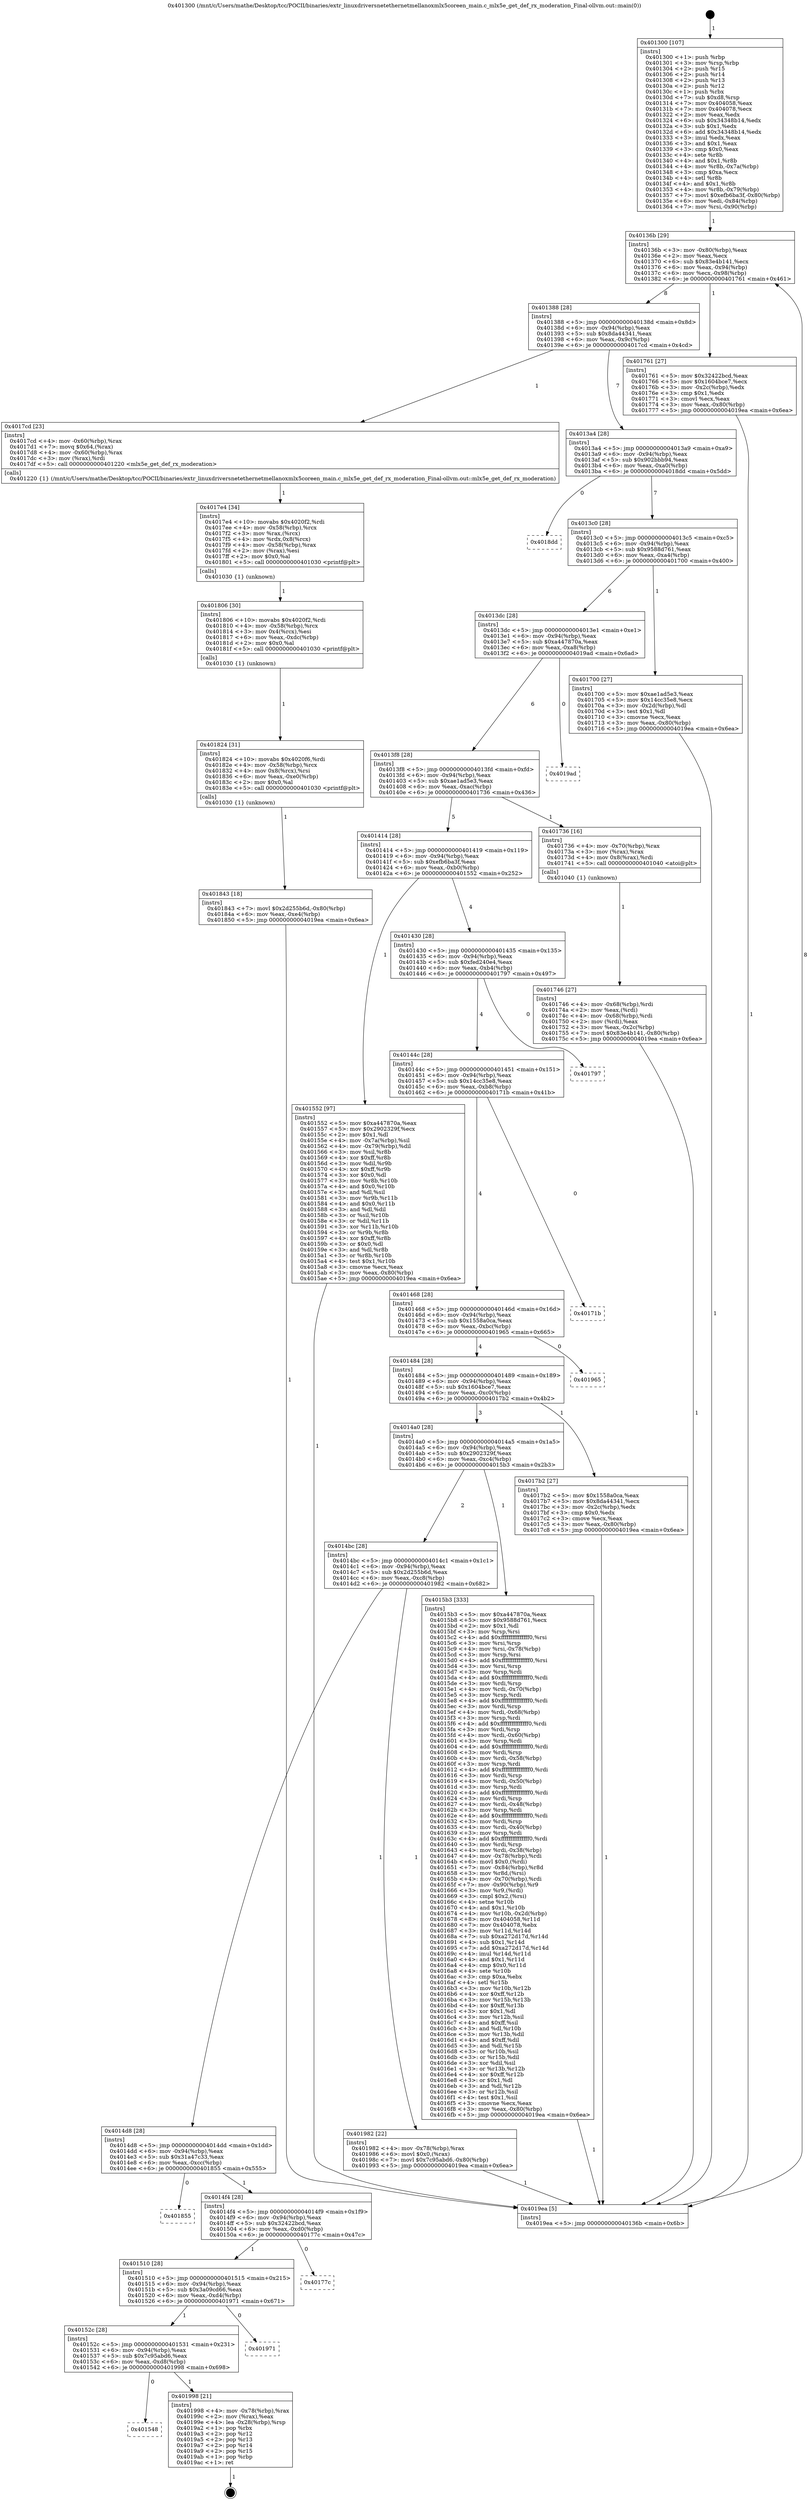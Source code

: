 digraph "0x401300" {
  label = "0x401300 (/mnt/c/Users/mathe/Desktop/tcc/POCII/binaries/extr_linuxdriversnetethernetmellanoxmlx5coreen_main.c_mlx5e_get_def_rx_moderation_Final-ollvm.out::main(0))"
  labelloc = "t"
  node[shape=record]

  Entry [label="",width=0.3,height=0.3,shape=circle,fillcolor=black,style=filled]
  "0x40136b" [label="{
     0x40136b [29]\l
     | [instrs]\l
     &nbsp;&nbsp;0x40136b \<+3\>: mov -0x80(%rbp),%eax\l
     &nbsp;&nbsp;0x40136e \<+2\>: mov %eax,%ecx\l
     &nbsp;&nbsp;0x401370 \<+6\>: sub $0x83e4b141,%ecx\l
     &nbsp;&nbsp;0x401376 \<+6\>: mov %eax,-0x94(%rbp)\l
     &nbsp;&nbsp;0x40137c \<+6\>: mov %ecx,-0x98(%rbp)\l
     &nbsp;&nbsp;0x401382 \<+6\>: je 0000000000401761 \<main+0x461\>\l
  }"]
  "0x401761" [label="{
     0x401761 [27]\l
     | [instrs]\l
     &nbsp;&nbsp;0x401761 \<+5\>: mov $0x32422bcd,%eax\l
     &nbsp;&nbsp;0x401766 \<+5\>: mov $0x1604bce7,%ecx\l
     &nbsp;&nbsp;0x40176b \<+3\>: mov -0x2c(%rbp),%edx\l
     &nbsp;&nbsp;0x40176e \<+3\>: cmp $0x1,%edx\l
     &nbsp;&nbsp;0x401771 \<+3\>: cmovl %ecx,%eax\l
     &nbsp;&nbsp;0x401774 \<+3\>: mov %eax,-0x80(%rbp)\l
     &nbsp;&nbsp;0x401777 \<+5\>: jmp 00000000004019ea \<main+0x6ea\>\l
  }"]
  "0x401388" [label="{
     0x401388 [28]\l
     | [instrs]\l
     &nbsp;&nbsp;0x401388 \<+5\>: jmp 000000000040138d \<main+0x8d\>\l
     &nbsp;&nbsp;0x40138d \<+6\>: mov -0x94(%rbp),%eax\l
     &nbsp;&nbsp;0x401393 \<+5\>: sub $0x8da44341,%eax\l
     &nbsp;&nbsp;0x401398 \<+6\>: mov %eax,-0x9c(%rbp)\l
     &nbsp;&nbsp;0x40139e \<+6\>: je 00000000004017cd \<main+0x4cd\>\l
  }"]
  Exit [label="",width=0.3,height=0.3,shape=circle,fillcolor=black,style=filled,peripheries=2]
  "0x4017cd" [label="{
     0x4017cd [23]\l
     | [instrs]\l
     &nbsp;&nbsp;0x4017cd \<+4\>: mov -0x60(%rbp),%rax\l
     &nbsp;&nbsp;0x4017d1 \<+7\>: movq $0x64,(%rax)\l
     &nbsp;&nbsp;0x4017d8 \<+4\>: mov -0x60(%rbp),%rax\l
     &nbsp;&nbsp;0x4017dc \<+3\>: mov (%rax),%rdi\l
     &nbsp;&nbsp;0x4017df \<+5\>: call 0000000000401220 \<mlx5e_get_def_rx_moderation\>\l
     | [calls]\l
     &nbsp;&nbsp;0x401220 \{1\} (/mnt/c/Users/mathe/Desktop/tcc/POCII/binaries/extr_linuxdriversnetethernetmellanoxmlx5coreen_main.c_mlx5e_get_def_rx_moderation_Final-ollvm.out::mlx5e_get_def_rx_moderation)\l
  }"]
  "0x4013a4" [label="{
     0x4013a4 [28]\l
     | [instrs]\l
     &nbsp;&nbsp;0x4013a4 \<+5\>: jmp 00000000004013a9 \<main+0xa9\>\l
     &nbsp;&nbsp;0x4013a9 \<+6\>: mov -0x94(%rbp),%eax\l
     &nbsp;&nbsp;0x4013af \<+5\>: sub $0x902bbb94,%eax\l
     &nbsp;&nbsp;0x4013b4 \<+6\>: mov %eax,-0xa0(%rbp)\l
     &nbsp;&nbsp;0x4013ba \<+6\>: je 00000000004018dd \<main+0x5dd\>\l
  }"]
  "0x401548" [label="{
     0x401548\l
  }", style=dashed]
  "0x4018dd" [label="{
     0x4018dd\l
  }", style=dashed]
  "0x4013c0" [label="{
     0x4013c0 [28]\l
     | [instrs]\l
     &nbsp;&nbsp;0x4013c0 \<+5\>: jmp 00000000004013c5 \<main+0xc5\>\l
     &nbsp;&nbsp;0x4013c5 \<+6\>: mov -0x94(%rbp),%eax\l
     &nbsp;&nbsp;0x4013cb \<+5\>: sub $0x9588d761,%eax\l
     &nbsp;&nbsp;0x4013d0 \<+6\>: mov %eax,-0xa4(%rbp)\l
     &nbsp;&nbsp;0x4013d6 \<+6\>: je 0000000000401700 \<main+0x400\>\l
  }"]
  "0x401998" [label="{
     0x401998 [21]\l
     | [instrs]\l
     &nbsp;&nbsp;0x401998 \<+4\>: mov -0x78(%rbp),%rax\l
     &nbsp;&nbsp;0x40199c \<+2\>: mov (%rax),%eax\l
     &nbsp;&nbsp;0x40199e \<+4\>: lea -0x28(%rbp),%rsp\l
     &nbsp;&nbsp;0x4019a2 \<+1\>: pop %rbx\l
     &nbsp;&nbsp;0x4019a3 \<+2\>: pop %r12\l
     &nbsp;&nbsp;0x4019a5 \<+2\>: pop %r13\l
     &nbsp;&nbsp;0x4019a7 \<+2\>: pop %r14\l
     &nbsp;&nbsp;0x4019a9 \<+2\>: pop %r15\l
     &nbsp;&nbsp;0x4019ab \<+1\>: pop %rbp\l
     &nbsp;&nbsp;0x4019ac \<+1\>: ret\l
  }"]
  "0x401700" [label="{
     0x401700 [27]\l
     | [instrs]\l
     &nbsp;&nbsp;0x401700 \<+5\>: mov $0xae1ad5e3,%eax\l
     &nbsp;&nbsp;0x401705 \<+5\>: mov $0x14cc35e8,%ecx\l
     &nbsp;&nbsp;0x40170a \<+3\>: mov -0x2d(%rbp),%dl\l
     &nbsp;&nbsp;0x40170d \<+3\>: test $0x1,%dl\l
     &nbsp;&nbsp;0x401710 \<+3\>: cmovne %ecx,%eax\l
     &nbsp;&nbsp;0x401713 \<+3\>: mov %eax,-0x80(%rbp)\l
     &nbsp;&nbsp;0x401716 \<+5\>: jmp 00000000004019ea \<main+0x6ea\>\l
  }"]
  "0x4013dc" [label="{
     0x4013dc [28]\l
     | [instrs]\l
     &nbsp;&nbsp;0x4013dc \<+5\>: jmp 00000000004013e1 \<main+0xe1\>\l
     &nbsp;&nbsp;0x4013e1 \<+6\>: mov -0x94(%rbp),%eax\l
     &nbsp;&nbsp;0x4013e7 \<+5\>: sub $0xa447870a,%eax\l
     &nbsp;&nbsp;0x4013ec \<+6\>: mov %eax,-0xa8(%rbp)\l
     &nbsp;&nbsp;0x4013f2 \<+6\>: je 00000000004019ad \<main+0x6ad\>\l
  }"]
  "0x40152c" [label="{
     0x40152c [28]\l
     | [instrs]\l
     &nbsp;&nbsp;0x40152c \<+5\>: jmp 0000000000401531 \<main+0x231\>\l
     &nbsp;&nbsp;0x401531 \<+6\>: mov -0x94(%rbp),%eax\l
     &nbsp;&nbsp;0x401537 \<+5\>: sub $0x7c95abd6,%eax\l
     &nbsp;&nbsp;0x40153c \<+6\>: mov %eax,-0xd8(%rbp)\l
     &nbsp;&nbsp;0x401542 \<+6\>: je 0000000000401998 \<main+0x698\>\l
  }"]
  "0x4019ad" [label="{
     0x4019ad\l
  }", style=dashed]
  "0x4013f8" [label="{
     0x4013f8 [28]\l
     | [instrs]\l
     &nbsp;&nbsp;0x4013f8 \<+5\>: jmp 00000000004013fd \<main+0xfd\>\l
     &nbsp;&nbsp;0x4013fd \<+6\>: mov -0x94(%rbp),%eax\l
     &nbsp;&nbsp;0x401403 \<+5\>: sub $0xae1ad5e3,%eax\l
     &nbsp;&nbsp;0x401408 \<+6\>: mov %eax,-0xac(%rbp)\l
     &nbsp;&nbsp;0x40140e \<+6\>: je 0000000000401736 \<main+0x436\>\l
  }"]
  "0x401971" [label="{
     0x401971\l
  }", style=dashed]
  "0x401736" [label="{
     0x401736 [16]\l
     | [instrs]\l
     &nbsp;&nbsp;0x401736 \<+4\>: mov -0x70(%rbp),%rax\l
     &nbsp;&nbsp;0x40173a \<+3\>: mov (%rax),%rax\l
     &nbsp;&nbsp;0x40173d \<+4\>: mov 0x8(%rax),%rdi\l
     &nbsp;&nbsp;0x401741 \<+5\>: call 0000000000401040 \<atoi@plt\>\l
     | [calls]\l
     &nbsp;&nbsp;0x401040 \{1\} (unknown)\l
  }"]
  "0x401414" [label="{
     0x401414 [28]\l
     | [instrs]\l
     &nbsp;&nbsp;0x401414 \<+5\>: jmp 0000000000401419 \<main+0x119\>\l
     &nbsp;&nbsp;0x401419 \<+6\>: mov -0x94(%rbp),%eax\l
     &nbsp;&nbsp;0x40141f \<+5\>: sub $0xefb6ba3f,%eax\l
     &nbsp;&nbsp;0x401424 \<+6\>: mov %eax,-0xb0(%rbp)\l
     &nbsp;&nbsp;0x40142a \<+6\>: je 0000000000401552 \<main+0x252\>\l
  }"]
  "0x401510" [label="{
     0x401510 [28]\l
     | [instrs]\l
     &nbsp;&nbsp;0x401510 \<+5\>: jmp 0000000000401515 \<main+0x215\>\l
     &nbsp;&nbsp;0x401515 \<+6\>: mov -0x94(%rbp),%eax\l
     &nbsp;&nbsp;0x40151b \<+5\>: sub $0x3a09cd66,%eax\l
     &nbsp;&nbsp;0x401520 \<+6\>: mov %eax,-0xd4(%rbp)\l
     &nbsp;&nbsp;0x401526 \<+6\>: je 0000000000401971 \<main+0x671\>\l
  }"]
  "0x401552" [label="{
     0x401552 [97]\l
     | [instrs]\l
     &nbsp;&nbsp;0x401552 \<+5\>: mov $0xa447870a,%eax\l
     &nbsp;&nbsp;0x401557 \<+5\>: mov $0x2902329f,%ecx\l
     &nbsp;&nbsp;0x40155c \<+2\>: mov $0x1,%dl\l
     &nbsp;&nbsp;0x40155e \<+4\>: mov -0x7a(%rbp),%sil\l
     &nbsp;&nbsp;0x401562 \<+4\>: mov -0x79(%rbp),%dil\l
     &nbsp;&nbsp;0x401566 \<+3\>: mov %sil,%r8b\l
     &nbsp;&nbsp;0x401569 \<+4\>: xor $0xff,%r8b\l
     &nbsp;&nbsp;0x40156d \<+3\>: mov %dil,%r9b\l
     &nbsp;&nbsp;0x401570 \<+4\>: xor $0xff,%r9b\l
     &nbsp;&nbsp;0x401574 \<+3\>: xor $0x0,%dl\l
     &nbsp;&nbsp;0x401577 \<+3\>: mov %r8b,%r10b\l
     &nbsp;&nbsp;0x40157a \<+4\>: and $0x0,%r10b\l
     &nbsp;&nbsp;0x40157e \<+3\>: and %dl,%sil\l
     &nbsp;&nbsp;0x401581 \<+3\>: mov %r9b,%r11b\l
     &nbsp;&nbsp;0x401584 \<+4\>: and $0x0,%r11b\l
     &nbsp;&nbsp;0x401588 \<+3\>: and %dl,%dil\l
     &nbsp;&nbsp;0x40158b \<+3\>: or %sil,%r10b\l
     &nbsp;&nbsp;0x40158e \<+3\>: or %dil,%r11b\l
     &nbsp;&nbsp;0x401591 \<+3\>: xor %r11b,%r10b\l
     &nbsp;&nbsp;0x401594 \<+3\>: or %r9b,%r8b\l
     &nbsp;&nbsp;0x401597 \<+4\>: xor $0xff,%r8b\l
     &nbsp;&nbsp;0x40159b \<+3\>: or $0x0,%dl\l
     &nbsp;&nbsp;0x40159e \<+3\>: and %dl,%r8b\l
     &nbsp;&nbsp;0x4015a1 \<+3\>: or %r8b,%r10b\l
     &nbsp;&nbsp;0x4015a4 \<+4\>: test $0x1,%r10b\l
     &nbsp;&nbsp;0x4015a8 \<+3\>: cmovne %ecx,%eax\l
     &nbsp;&nbsp;0x4015ab \<+3\>: mov %eax,-0x80(%rbp)\l
     &nbsp;&nbsp;0x4015ae \<+5\>: jmp 00000000004019ea \<main+0x6ea\>\l
  }"]
  "0x401430" [label="{
     0x401430 [28]\l
     | [instrs]\l
     &nbsp;&nbsp;0x401430 \<+5\>: jmp 0000000000401435 \<main+0x135\>\l
     &nbsp;&nbsp;0x401435 \<+6\>: mov -0x94(%rbp),%eax\l
     &nbsp;&nbsp;0x40143b \<+5\>: sub $0xfed240e4,%eax\l
     &nbsp;&nbsp;0x401440 \<+6\>: mov %eax,-0xb4(%rbp)\l
     &nbsp;&nbsp;0x401446 \<+6\>: je 0000000000401797 \<main+0x497\>\l
  }"]
  "0x4019ea" [label="{
     0x4019ea [5]\l
     | [instrs]\l
     &nbsp;&nbsp;0x4019ea \<+5\>: jmp 000000000040136b \<main+0x6b\>\l
  }"]
  "0x401300" [label="{
     0x401300 [107]\l
     | [instrs]\l
     &nbsp;&nbsp;0x401300 \<+1\>: push %rbp\l
     &nbsp;&nbsp;0x401301 \<+3\>: mov %rsp,%rbp\l
     &nbsp;&nbsp;0x401304 \<+2\>: push %r15\l
     &nbsp;&nbsp;0x401306 \<+2\>: push %r14\l
     &nbsp;&nbsp;0x401308 \<+2\>: push %r13\l
     &nbsp;&nbsp;0x40130a \<+2\>: push %r12\l
     &nbsp;&nbsp;0x40130c \<+1\>: push %rbx\l
     &nbsp;&nbsp;0x40130d \<+7\>: sub $0xd8,%rsp\l
     &nbsp;&nbsp;0x401314 \<+7\>: mov 0x404058,%eax\l
     &nbsp;&nbsp;0x40131b \<+7\>: mov 0x404078,%ecx\l
     &nbsp;&nbsp;0x401322 \<+2\>: mov %eax,%edx\l
     &nbsp;&nbsp;0x401324 \<+6\>: sub $0x34348b14,%edx\l
     &nbsp;&nbsp;0x40132a \<+3\>: sub $0x1,%edx\l
     &nbsp;&nbsp;0x40132d \<+6\>: add $0x34348b14,%edx\l
     &nbsp;&nbsp;0x401333 \<+3\>: imul %edx,%eax\l
     &nbsp;&nbsp;0x401336 \<+3\>: and $0x1,%eax\l
     &nbsp;&nbsp;0x401339 \<+3\>: cmp $0x0,%eax\l
     &nbsp;&nbsp;0x40133c \<+4\>: sete %r8b\l
     &nbsp;&nbsp;0x401340 \<+4\>: and $0x1,%r8b\l
     &nbsp;&nbsp;0x401344 \<+4\>: mov %r8b,-0x7a(%rbp)\l
     &nbsp;&nbsp;0x401348 \<+3\>: cmp $0xa,%ecx\l
     &nbsp;&nbsp;0x40134b \<+4\>: setl %r8b\l
     &nbsp;&nbsp;0x40134f \<+4\>: and $0x1,%r8b\l
     &nbsp;&nbsp;0x401353 \<+4\>: mov %r8b,-0x79(%rbp)\l
     &nbsp;&nbsp;0x401357 \<+7\>: movl $0xefb6ba3f,-0x80(%rbp)\l
     &nbsp;&nbsp;0x40135e \<+6\>: mov %edi,-0x84(%rbp)\l
     &nbsp;&nbsp;0x401364 \<+7\>: mov %rsi,-0x90(%rbp)\l
  }"]
  "0x40177c" [label="{
     0x40177c\l
  }", style=dashed]
  "0x401797" [label="{
     0x401797\l
  }", style=dashed]
  "0x40144c" [label="{
     0x40144c [28]\l
     | [instrs]\l
     &nbsp;&nbsp;0x40144c \<+5\>: jmp 0000000000401451 \<main+0x151\>\l
     &nbsp;&nbsp;0x401451 \<+6\>: mov -0x94(%rbp),%eax\l
     &nbsp;&nbsp;0x401457 \<+5\>: sub $0x14cc35e8,%eax\l
     &nbsp;&nbsp;0x40145c \<+6\>: mov %eax,-0xb8(%rbp)\l
     &nbsp;&nbsp;0x401462 \<+6\>: je 000000000040171b \<main+0x41b\>\l
  }"]
  "0x4014f4" [label="{
     0x4014f4 [28]\l
     | [instrs]\l
     &nbsp;&nbsp;0x4014f4 \<+5\>: jmp 00000000004014f9 \<main+0x1f9\>\l
     &nbsp;&nbsp;0x4014f9 \<+6\>: mov -0x94(%rbp),%eax\l
     &nbsp;&nbsp;0x4014ff \<+5\>: sub $0x32422bcd,%eax\l
     &nbsp;&nbsp;0x401504 \<+6\>: mov %eax,-0xd0(%rbp)\l
     &nbsp;&nbsp;0x40150a \<+6\>: je 000000000040177c \<main+0x47c\>\l
  }"]
  "0x40171b" [label="{
     0x40171b\l
  }", style=dashed]
  "0x401468" [label="{
     0x401468 [28]\l
     | [instrs]\l
     &nbsp;&nbsp;0x401468 \<+5\>: jmp 000000000040146d \<main+0x16d\>\l
     &nbsp;&nbsp;0x40146d \<+6\>: mov -0x94(%rbp),%eax\l
     &nbsp;&nbsp;0x401473 \<+5\>: sub $0x1558a0ca,%eax\l
     &nbsp;&nbsp;0x401478 \<+6\>: mov %eax,-0xbc(%rbp)\l
     &nbsp;&nbsp;0x40147e \<+6\>: je 0000000000401965 \<main+0x665\>\l
  }"]
  "0x401855" [label="{
     0x401855\l
  }", style=dashed]
  "0x401965" [label="{
     0x401965\l
  }", style=dashed]
  "0x401484" [label="{
     0x401484 [28]\l
     | [instrs]\l
     &nbsp;&nbsp;0x401484 \<+5\>: jmp 0000000000401489 \<main+0x189\>\l
     &nbsp;&nbsp;0x401489 \<+6\>: mov -0x94(%rbp),%eax\l
     &nbsp;&nbsp;0x40148f \<+5\>: sub $0x1604bce7,%eax\l
     &nbsp;&nbsp;0x401494 \<+6\>: mov %eax,-0xc0(%rbp)\l
     &nbsp;&nbsp;0x40149a \<+6\>: je 00000000004017b2 \<main+0x4b2\>\l
  }"]
  "0x4014d8" [label="{
     0x4014d8 [28]\l
     | [instrs]\l
     &nbsp;&nbsp;0x4014d8 \<+5\>: jmp 00000000004014dd \<main+0x1dd\>\l
     &nbsp;&nbsp;0x4014dd \<+6\>: mov -0x94(%rbp),%eax\l
     &nbsp;&nbsp;0x4014e3 \<+5\>: sub $0x31a47c33,%eax\l
     &nbsp;&nbsp;0x4014e8 \<+6\>: mov %eax,-0xcc(%rbp)\l
     &nbsp;&nbsp;0x4014ee \<+6\>: je 0000000000401855 \<main+0x555\>\l
  }"]
  "0x4017b2" [label="{
     0x4017b2 [27]\l
     | [instrs]\l
     &nbsp;&nbsp;0x4017b2 \<+5\>: mov $0x1558a0ca,%eax\l
     &nbsp;&nbsp;0x4017b7 \<+5\>: mov $0x8da44341,%ecx\l
     &nbsp;&nbsp;0x4017bc \<+3\>: mov -0x2c(%rbp),%edx\l
     &nbsp;&nbsp;0x4017bf \<+3\>: cmp $0x0,%edx\l
     &nbsp;&nbsp;0x4017c2 \<+3\>: cmove %ecx,%eax\l
     &nbsp;&nbsp;0x4017c5 \<+3\>: mov %eax,-0x80(%rbp)\l
     &nbsp;&nbsp;0x4017c8 \<+5\>: jmp 00000000004019ea \<main+0x6ea\>\l
  }"]
  "0x4014a0" [label="{
     0x4014a0 [28]\l
     | [instrs]\l
     &nbsp;&nbsp;0x4014a0 \<+5\>: jmp 00000000004014a5 \<main+0x1a5\>\l
     &nbsp;&nbsp;0x4014a5 \<+6\>: mov -0x94(%rbp),%eax\l
     &nbsp;&nbsp;0x4014ab \<+5\>: sub $0x2902329f,%eax\l
     &nbsp;&nbsp;0x4014b0 \<+6\>: mov %eax,-0xc4(%rbp)\l
     &nbsp;&nbsp;0x4014b6 \<+6\>: je 00000000004015b3 \<main+0x2b3\>\l
  }"]
  "0x401982" [label="{
     0x401982 [22]\l
     | [instrs]\l
     &nbsp;&nbsp;0x401982 \<+4\>: mov -0x78(%rbp),%rax\l
     &nbsp;&nbsp;0x401986 \<+6\>: movl $0x0,(%rax)\l
     &nbsp;&nbsp;0x40198c \<+7\>: movl $0x7c95abd6,-0x80(%rbp)\l
     &nbsp;&nbsp;0x401993 \<+5\>: jmp 00000000004019ea \<main+0x6ea\>\l
  }"]
  "0x4015b3" [label="{
     0x4015b3 [333]\l
     | [instrs]\l
     &nbsp;&nbsp;0x4015b3 \<+5\>: mov $0xa447870a,%eax\l
     &nbsp;&nbsp;0x4015b8 \<+5\>: mov $0x9588d761,%ecx\l
     &nbsp;&nbsp;0x4015bd \<+2\>: mov $0x1,%dl\l
     &nbsp;&nbsp;0x4015bf \<+3\>: mov %rsp,%rsi\l
     &nbsp;&nbsp;0x4015c2 \<+4\>: add $0xfffffffffffffff0,%rsi\l
     &nbsp;&nbsp;0x4015c6 \<+3\>: mov %rsi,%rsp\l
     &nbsp;&nbsp;0x4015c9 \<+4\>: mov %rsi,-0x78(%rbp)\l
     &nbsp;&nbsp;0x4015cd \<+3\>: mov %rsp,%rsi\l
     &nbsp;&nbsp;0x4015d0 \<+4\>: add $0xfffffffffffffff0,%rsi\l
     &nbsp;&nbsp;0x4015d4 \<+3\>: mov %rsi,%rsp\l
     &nbsp;&nbsp;0x4015d7 \<+3\>: mov %rsp,%rdi\l
     &nbsp;&nbsp;0x4015da \<+4\>: add $0xfffffffffffffff0,%rdi\l
     &nbsp;&nbsp;0x4015de \<+3\>: mov %rdi,%rsp\l
     &nbsp;&nbsp;0x4015e1 \<+4\>: mov %rdi,-0x70(%rbp)\l
     &nbsp;&nbsp;0x4015e5 \<+3\>: mov %rsp,%rdi\l
     &nbsp;&nbsp;0x4015e8 \<+4\>: add $0xfffffffffffffff0,%rdi\l
     &nbsp;&nbsp;0x4015ec \<+3\>: mov %rdi,%rsp\l
     &nbsp;&nbsp;0x4015ef \<+4\>: mov %rdi,-0x68(%rbp)\l
     &nbsp;&nbsp;0x4015f3 \<+3\>: mov %rsp,%rdi\l
     &nbsp;&nbsp;0x4015f6 \<+4\>: add $0xfffffffffffffff0,%rdi\l
     &nbsp;&nbsp;0x4015fa \<+3\>: mov %rdi,%rsp\l
     &nbsp;&nbsp;0x4015fd \<+4\>: mov %rdi,-0x60(%rbp)\l
     &nbsp;&nbsp;0x401601 \<+3\>: mov %rsp,%rdi\l
     &nbsp;&nbsp;0x401604 \<+4\>: add $0xfffffffffffffff0,%rdi\l
     &nbsp;&nbsp;0x401608 \<+3\>: mov %rdi,%rsp\l
     &nbsp;&nbsp;0x40160b \<+4\>: mov %rdi,-0x58(%rbp)\l
     &nbsp;&nbsp;0x40160f \<+3\>: mov %rsp,%rdi\l
     &nbsp;&nbsp;0x401612 \<+4\>: add $0xfffffffffffffff0,%rdi\l
     &nbsp;&nbsp;0x401616 \<+3\>: mov %rdi,%rsp\l
     &nbsp;&nbsp;0x401619 \<+4\>: mov %rdi,-0x50(%rbp)\l
     &nbsp;&nbsp;0x40161d \<+3\>: mov %rsp,%rdi\l
     &nbsp;&nbsp;0x401620 \<+4\>: add $0xfffffffffffffff0,%rdi\l
     &nbsp;&nbsp;0x401624 \<+3\>: mov %rdi,%rsp\l
     &nbsp;&nbsp;0x401627 \<+4\>: mov %rdi,-0x48(%rbp)\l
     &nbsp;&nbsp;0x40162b \<+3\>: mov %rsp,%rdi\l
     &nbsp;&nbsp;0x40162e \<+4\>: add $0xfffffffffffffff0,%rdi\l
     &nbsp;&nbsp;0x401632 \<+3\>: mov %rdi,%rsp\l
     &nbsp;&nbsp;0x401635 \<+4\>: mov %rdi,-0x40(%rbp)\l
     &nbsp;&nbsp;0x401639 \<+3\>: mov %rsp,%rdi\l
     &nbsp;&nbsp;0x40163c \<+4\>: add $0xfffffffffffffff0,%rdi\l
     &nbsp;&nbsp;0x401640 \<+3\>: mov %rdi,%rsp\l
     &nbsp;&nbsp;0x401643 \<+4\>: mov %rdi,-0x38(%rbp)\l
     &nbsp;&nbsp;0x401647 \<+4\>: mov -0x78(%rbp),%rdi\l
     &nbsp;&nbsp;0x40164b \<+6\>: movl $0x0,(%rdi)\l
     &nbsp;&nbsp;0x401651 \<+7\>: mov -0x84(%rbp),%r8d\l
     &nbsp;&nbsp;0x401658 \<+3\>: mov %r8d,(%rsi)\l
     &nbsp;&nbsp;0x40165b \<+4\>: mov -0x70(%rbp),%rdi\l
     &nbsp;&nbsp;0x40165f \<+7\>: mov -0x90(%rbp),%r9\l
     &nbsp;&nbsp;0x401666 \<+3\>: mov %r9,(%rdi)\l
     &nbsp;&nbsp;0x401669 \<+3\>: cmpl $0x2,(%rsi)\l
     &nbsp;&nbsp;0x40166c \<+4\>: setne %r10b\l
     &nbsp;&nbsp;0x401670 \<+4\>: and $0x1,%r10b\l
     &nbsp;&nbsp;0x401674 \<+4\>: mov %r10b,-0x2d(%rbp)\l
     &nbsp;&nbsp;0x401678 \<+8\>: mov 0x404058,%r11d\l
     &nbsp;&nbsp;0x401680 \<+7\>: mov 0x404078,%ebx\l
     &nbsp;&nbsp;0x401687 \<+3\>: mov %r11d,%r14d\l
     &nbsp;&nbsp;0x40168a \<+7\>: sub $0xa272d17d,%r14d\l
     &nbsp;&nbsp;0x401691 \<+4\>: sub $0x1,%r14d\l
     &nbsp;&nbsp;0x401695 \<+7\>: add $0xa272d17d,%r14d\l
     &nbsp;&nbsp;0x40169c \<+4\>: imul %r14d,%r11d\l
     &nbsp;&nbsp;0x4016a0 \<+4\>: and $0x1,%r11d\l
     &nbsp;&nbsp;0x4016a4 \<+4\>: cmp $0x0,%r11d\l
     &nbsp;&nbsp;0x4016a8 \<+4\>: sete %r10b\l
     &nbsp;&nbsp;0x4016ac \<+3\>: cmp $0xa,%ebx\l
     &nbsp;&nbsp;0x4016af \<+4\>: setl %r15b\l
     &nbsp;&nbsp;0x4016b3 \<+3\>: mov %r10b,%r12b\l
     &nbsp;&nbsp;0x4016b6 \<+4\>: xor $0xff,%r12b\l
     &nbsp;&nbsp;0x4016ba \<+3\>: mov %r15b,%r13b\l
     &nbsp;&nbsp;0x4016bd \<+4\>: xor $0xff,%r13b\l
     &nbsp;&nbsp;0x4016c1 \<+3\>: xor $0x1,%dl\l
     &nbsp;&nbsp;0x4016c4 \<+3\>: mov %r12b,%sil\l
     &nbsp;&nbsp;0x4016c7 \<+4\>: and $0xff,%sil\l
     &nbsp;&nbsp;0x4016cb \<+3\>: and %dl,%r10b\l
     &nbsp;&nbsp;0x4016ce \<+3\>: mov %r13b,%dil\l
     &nbsp;&nbsp;0x4016d1 \<+4\>: and $0xff,%dil\l
     &nbsp;&nbsp;0x4016d5 \<+3\>: and %dl,%r15b\l
     &nbsp;&nbsp;0x4016d8 \<+3\>: or %r10b,%sil\l
     &nbsp;&nbsp;0x4016db \<+3\>: or %r15b,%dil\l
     &nbsp;&nbsp;0x4016de \<+3\>: xor %dil,%sil\l
     &nbsp;&nbsp;0x4016e1 \<+3\>: or %r13b,%r12b\l
     &nbsp;&nbsp;0x4016e4 \<+4\>: xor $0xff,%r12b\l
     &nbsp;&nbsp;0x4016e8 \<+3\>: or $0x1,%dl\l
     &nbsp;&nbsp;0x4016eb \<+3\>: and %dl,%r12b\l
     &nbsp;&nbsp;0x4016ee \<+3\>: or %r12b,%sil\l
     &nbsp;&nbsp;0x4016f1 \<+4\>: test $0x1,%sil\l
     &nbsp;&nbsp;0x4016f5 \<+3\>: cmovne %ecx,%eax\l
     &nbsp;&nbsp;0x4016f8 \<+3\>: mov %eax,-0x80(%rbp)\l
     &nbsp;&nbsp;0x4016fb \<+5\>: jmp 00000000004019ea \<main+0x6ea\>\l
  }"]
  "0x4014bc" [label="{
     0x4014bc [28]\l
     | [instrs]\l
     &nbsp;&nbsp;0x4014bc \<+5\>: jmp 00000000004014c1 \<main+0x1c1\>\l
     &nbsp;&nbsp;0x4014c1 \<+6\>: mov -0x94(%rbp),%eax\l
     &nbsp;&nbsp;0x4014c7 \<+5\>: sub $0x2d255b6d,%eax\l
     &nbsp;&nbsp;0x4014cc \<+6\>: mov %eax,-0xc8(%rbp)\l
     &nbsp;&nbsp;0x4014d2 \<+6\>: je 0000000000401982 \<main+0x682\>\l
  }"]
  "0x401843" [label="{
     0x401843 [18]\l
     | [instrs]\l
     &nbsp;&nbsp;0x401843 \<+7\>: movl $0x2d255b6d,-0x80(%rbp)\l
     &nbsp;&nbsp;0x40184a \<+6\>: mov %eax,-0xe4(%rbp)\l
     &nbsp;&nbsp;0x401850 \<+5\>: jmp 00000000004019ea \<main+0x6ea\>\l
  }"]
  "0x401746" [label="{
     0x401746 [27]\l
     | [instrs]\l
     &nbsp;&nbsp;0x401746 \<+4\>: mov -0x68(%rbp),%rdi\l
     &nbsp;&nbsp;0x40174a \<+2\>: mov %eax,(%rdi)\l
     &nbsp;&nbsp;0x40174c \<+4\>: mov -0x68(%rbp),%rdi\l
     &nbsp;&nbsp;0x401750 \<+2\>: mov (%rdi),%eax\l
     &nbsp;&nbsp;0x401752 \<+3\>: mov %eax,-0x2c(%rbp)\l
     &nbsp;&nbsp;0x401755 \<+7\>: movl $0x83e4b141,-0x80(%rbp)\l
     &nbsp;&nbsp;0x40175c \<+5\>: jmp 00000000004019ea \<main+0x6ea\>\l
  }"]
  "0x4017e4" [label="{
     0x4017e4 [34]\l
     | [instrs]\l
     &nbsp;&nbsp;0x4017e4 \<+10\>: movabs $0x4020f2,%rdi\l
     &nbsp;&nbsp;0x4017ee \<+4\>: mov -0x58(%rbp),%rcx\l
     &nbsp;&nbsp;0x4017f2 \<+3\>: mov %rax,(%rcx)\l
     &nbsp;&nbsp;0x4017f5 \<+4\>: mov %rdx,0x8(%rcx)\l
     &nbsp;&nbsp;0x4017f9 \<+4\>: mov -0x58(%rbp),%rax\l
     &nbsp;&nbsp;0x4017fd \<+2\>: mov (%rax),%esi\l
     &nbsp;&nbsp;0x4017ff \<+2\>: mov $0x0,%al\l
     &nbsp;&nbsp;0x401801 \<+5\>: call 0000000000401030 \<printf@plt\>\l
     | [calls]\l
     &nbsp;&nbsp;0x401030 \{1\} (unknown)\l
  }"]
  "0x401806" [label="{
     0x401806 [30]\l
     | [instrs]\l
     &nbsp;&nbsp;0x401806 \<+10\>: movabs $0x4020f2,%rdi\l
     &nbsp;&nbsp;0x401810 \<+4\>: mov -0x58(%rbp),%rcx\l
     &nbsp;&nbsp;0x401814 \<+3\>: mov 0x4(%rcx),%esi\l
     &nbsp;&nbsp;0x401817 \<+6\>: mov %eax,-0xdc(%rbp)\l
     &nbsp;&nbsp;0x40181d \<+2\>: mov $0x0,%al\l
     &nbsp;&nbsp;0x40181f \<+5\>: call 0000000000401030 \<printf@plt\>\l
     | [calls]\l
     &nbsp;&nbsp;0x401030 \{1\} (unknown)\l
  }"]
  "0x401824" [label="{
     0x401824 [31]\l
     | [instrs]\l
     &nbsp;&nbsp;0x401824 \<+10\>: movabs $0x4020f6,%rdi\l
     &nbsp;&nbsp;0x40182e \<+4\>: mov -0x58(%rbp),%rcx\l
     &nbsp;&nbsp;0x401832 \<+4\>: mov 0x8(%rcx),%rsi\l
     &nbsp;&nbsp;0x401836 \<+6\>: mov %eax,-0xe0(%rbp)\l
     &nbsp;&nbsp;0x40183c \<+2\>: mov $0x0,%al\l
     &nbsp;&nbsp;0x40183e \<+5\>: call 0000000000401030 \<printf@plt\>\l
     | [calls]\l
     &nbsp;&nbsp;0x401030 \{1\} (unknown)\l
  }"]
  Entry -> "0x401300" [label=" 1"]
  "0x40136b" -> "0x401761" [label=" 1"]
  "0x40136b" -> "0x401388" [label=" 8"]
  "0x401998" -> Exit [label=" 1"]
  "0x401388" -> "0x4017cd" [label=" 1"]
  "0x401388" -> "0x4013a4" [label=" 7"]
  "0x40152c" -> "0x401548" [label=" 0"]
  "0x4013a4" -> "0x4018dd" [label=" 0"]
  "0x4013a4" -> "0x4013c0" [label=" 7"]
  "0x40152c" -> "0x401998" [label=" 1"]
  "0x4013c0" -> "0x401700" [label=" 1"]
  "0x4013c0" -> "0x4013dc" [label=" 6"]
  "0x401510" -> "0x40152c" [label=" 1"]
  "0x4013dc" -> "0x4019ad" [label=" 0"]
  "0x4013dc" -> "0x4013f8" [label=" 6"]
  "0x401510" -> "0x401971" [label=" 0"]
  "0x4013f8" -> "0x401736" [label=" 1"]
  "0x4013f8" -> "0x401414" [label=" 5"]
  "0x4014f4" -> "0x401510" [label=" 1"]
  "0x401414" -> "0x401552" [label=" 1"]
  "0x401414" -> "0x401430" [label=" 4"]
  "0x401552" -> "0x4019ea" [label=" 1"]
  "0x401300" -> "0x40136b" [label=" 1"]
  "0x4019ea" -> "0x40136b" [label=" 8"]
  "0x4014f4" -> "0x40177c" [label=" 0"]
  "0x401430" -> "0x401797" [label=" 0"]
  "0x401430" -> "0x40144c" [label=" 4"]
  "0x4014d8" -> "0x4014f4" [label=" 1"]
  "0x40144c" -> "0x40171b" [label=" 0"]
  "0x40144c" -> "0x401468" [label=" 4"]
  "0x4014d8" -> "0x401855" [label=" 0"]
  "0x401468" -> "0x401965" [label=" 0"]
  "0x401468" -> "0x401484" [label=" 4"]
  "0x401982" -> "0x4019ea" [label=" 1"]
  "0x401484" -> "0x4017b2" [label=" 1"]
  "0x401484" -> "0x4014a0" [label=" 3"]
  "0x4014bc" -> "0x4014d8" [label=" 1"]
  "0x4014a0" -> "0x4015b3" [label=" 1"]
  "0x4014a0" -> "0x4014bc" [label=" 2"]
  "0x4014bc" -> "0x401982" [label=" 1"]
  "0x4015b3" -> "0x4019ea" [label=" 1"]
  "0x401700" -> "0x4019ea" [label=" 1"]
  "0x401736" -> "0x401746" [label=" 1"]
  "0x401746" -> "0x4019ea" [label=" 1"]
  "0x401761" -> "0x4019ea" [label=" 1"]
  "0x4017b2" -> "0x4019ea" [label=" 1"]
  "0x4017cd" -> "0x4017e4" [label=" 1"]
  "0x4017e4" -> "0x401806" [label=" 1"]
  "0x401806" -> "0x401824" [label=" 1"]
  "0x401824" -> "0x401843" [label=" 1"]
  "0x401843" -> "0x4019ea" [label=" 1"]
}
